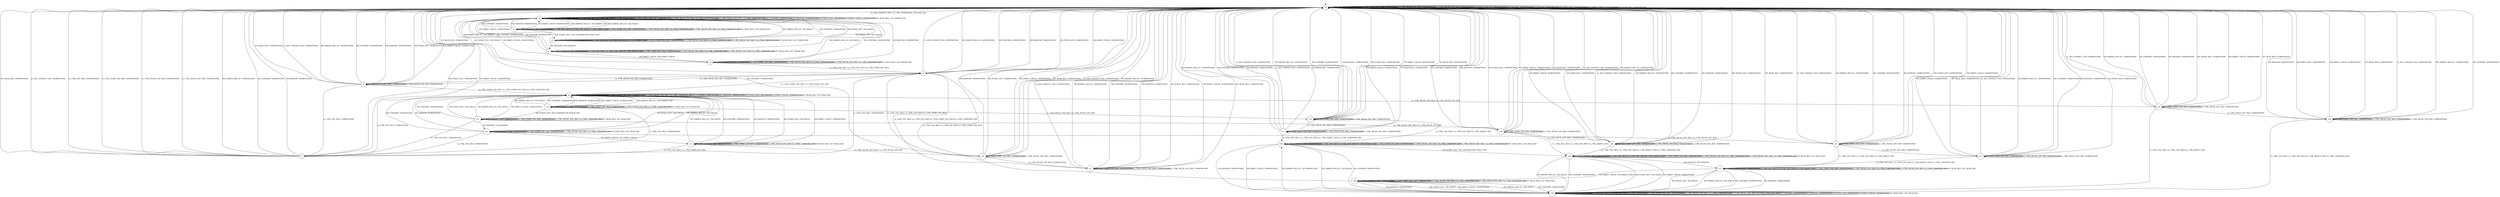 digraph g {

	s0 [shape="circle" label="s0"];
	s1 [shape="circle" label="s1"];
	s2 [shape="circle" label="s2"];
	s3 [shape="circle" label="s3"];
	s4 [shape="circle" label="s4"];
	s5 [shape="circle" label="s5"];
	s6 [shape="circle" label="s6"];
	s7 [shape="circle" label="s7"];
	s8 [shape="circle" label="s8"];
	s9 [shape="circle" label="s9"];
	s10 [shape="circle" label="s10"];
	s11 [shape="circle" label="s11"];
	s12 [shape="circle" label="s12"];
	s13 [shape="circle" label="s13"];
	s14 [shape="circle" label="s14"];
	s15 [shape="circle" label="s15"];
	s16 [shape="circle" label="s16"];
	s17 [shape="circle" label="s17"];
	s18 [shape="circle" label="s18"];
	s19 [shape="circle" label="s19"];
	s20 [shape="circle" label="s20"];
	s21 [shape="circle" label="s21"];
	s22 [shape="circle" label="s22"];
	s23 [shape="circle" label="s23"];
	s24 [shape="circle" label="s24"];
	s25 [shape="circle" label="s25"];
	s26 [shape="circle" label="s26"];
	s27 [shape="circle" label="s27"];
	s28 [shape="circle" label="s28"];
	s0 -> s1 [label="LL_ADV_CONNECT_IND / LL_CTRL_PERIPHERAL_FEATURE_REQ"];
	s0 -> s0 [label="LL_CTRL_ENC_REQ / NORESPONSE"];
	s0 -> s0 [label="LL_CTRL_START_ENC_RSP / NORESPONSE"];
	s0 -> s0 [label="LL_CTRL_PAUSE_ENC_REQ / NORESPONSE"];
	s0 -> s0 [label="LL_CTRL_PAUSE_ENC_RSP / NORESPONSE"];
	s0 -> s0 [label="SM_PAIRING_REQ_SC / NORESPONSE"];
	s0 -> s0 [label="SM_CONFIRM / NORESPONSE"];
	s0 -> s0 [label="SM_RANDOM / NORESPONSE"];
	s0 -> s0 [label="SM_PUBLIC_KEY / NORESPONSE"];
	s0 -> s0 [label="SM_DHKEY_CHECK / NORESPONSE"];
	s0 -> s0 [label="ATT_READ_REQ / NORESPONSE"];
	s1 -> s1 [label="LL_ADV_CONNECT_IND / NORESPONSE"];
	s1 -> s1 [label="LL_CTRL_ENC_REQ / LL_CTRL_ENC_RSP+LL_CTRL_REJECT_IND"];
	s1 -> s1 [label="LL_CTRL_START_ENC_RSP / NORESPONSE"];
	s1 -> s1 [label="LL_CTRL_PAUSE_ENC_REQ / LL_CTRL_UNKNOWN_RSP"];
	s1 -> s1 [label="LL_CTRL_PAUSE_ENC_RSP / LL_CTRL_UNKNOWN_RSP"];
	s1 -> s2 [label="SM_PAIRING_REQ_SC / SM_PAIRING_RSP"];
	s1 -> s1 [label="SM_CONFIRM / NORESPONSE"];
	s1 -> s1 [label="SM_RANDOM / NORESPONSE"];
	s1 -> s1 [label="SM_PUBLIC_KEY / SM_FAILED"];
	s1 -> s1 [label="SM_DHKEY_CHECK / NORESPONSE"];
	s1 -> s1 [label="ATT_READ_REQ / ATT_ERROR_RSP"];
	s2 -> s2 [label="LL_ADV_CONNECT_IND / NORESPONSE"];
	s2 -> s2 [label="LL_CTRL_ENC_REQ / LL_CTRL_ENC_RSP+LL_CTRL_REJECT_IND"];
	s2 -> s2 [label="LL_CTRL_START_ENC_RSP / NORESPONSE"];
	s2 -> s2 [label="LL_CTRL_PAUSE_ENC_REQ / LL_CTRL_UNKNOWN_RSP"];
	s2 -> s2 [label="LL_CTRL_PAUSE_ENC_RSP / LL_CTRL_UNKNOWN_RSP"];
	s2 -> s1 [label="SM_PAIRING_REQ_SC / SM_FAILED"];
	s2 -> s1 [label="SM_CONFIRM / NORESPONSE"];
	s2 -> s1 [label="SM_RANDOM / NORESPONSE"];
	s2 -> s3 [label="SM_PUBLIC_KEY / SM_CONFIRM+SM_PUBLIC_KEY"];
	s2 -> s1 [label="SM_DHKEY_CHECK / NORESPONSE"];
	s2 -> s2 [label="ATT_READ_REQ / ATT_ERROR_RSP"];
	s3 -> s3 [label="LL_ADV_CONNECT_IND / NORESPONSE"];
	s3 -> s3 [label="LL_CTRL_ENC_REQ / LL_CTRL_ENC_RSP+LL_CTRL_REJECT_IND"];
	s3 -> s3 [label="LL_CTRL_START_ENC_RSP / NORESPONSE"];
	s3 -> s3 [label="LL_CTRL_PAUSE_ENC_REQ / LL_CTRL_UNKNOWN_RSP"];
	s3 -> s3 [label="LL_CTRL_PAUSE_ENC_RSP / LL_CTRL_UNKNOWN_RSP"];
	s3 -> s1 [label="SM_PAIRING_REQ_SC / SM_FAILED"];
	s3 -> s1 [label="SM_CONFIRM / NORESPONSE"];
	s3 -> s4 [label="SM_RANDOM / SM_RANDOM"];
	s3 -> s1 [label="SM_PUBLIC_KEY / SM_FAILED"];
	s3 -> s1 [label="SM_DHKEY_CHECK / NORESPONSE"];
	s3 -> s3 [label="ATT_READ_REQ / ATT_ERROR_RSP"];
	s4 -> s4 [label="LL_ADV_CONNECT_IND / NORESPONSE"];
	s4 -> s4 [label="LL_CTRL_ENC_REQ / LL_CTRL_ENC_RSP+LL_CTRL_REJECT_IND"];
	s4 -> s4 [label="LL_CTRL_START_ENC_RSP / NORESPONSE"];
	s4 -> s4 [label="LL_CTRL_PAUSE_ENC_REQ / LL_CTRL_UNKNOWN_RSP"];
	s4 -> s4 [label="LL_CTRL_PAUSE_ENC_RSP / LL_CTRL_UNKNOWN_RSP"];
	s4 -> s1 [label="SM_PAIRING_REQ_SC / SM_FAILED"];
	s4 -> s1 [label="SM_CONFIRM / NORESPONSE"];
	s4 -> s1 [label="SM_RANDOM / NORESPONSE"];
	s4 -> s1 [label="SM_PUBLIC_KEY / SM_FAILED"];
	s4 -> s5 [label="SM_DHKEY_CHECK / SM_DHKEY_CHECK"];
	s4 -> s4 [label="ATT_READ_REQ / ATT_ERROR_RSP"];
	s5 -> s5 [label="LL_ADV_CONNECT_IND / NORESPONSE"];
	s5 -> s6 [label="LL_CTRL_ENC_REQ / LL_CTRL_ENC_RSP+LL_CTRL_START_ENC_REQ"];
	s5 -> s5 [label="LL_CTRL_START_ENC_RSP / NORESPONSE"];
	s5 -> s5 [label="LL_CTRL_PAUSE_ENC_REQ / LL_CTRL_UNKNOWN_RSP"];
	s5 -> s5 [label="LL_CTRL_PAUSE_ENC_RSP / LL_CTRL_UNKNOWN_RSP"];
	s5 -> s1 [label="SM_PAIRING_REQ_SC / SM_FAILED"];
	s5 -> s1 [label="SM_CONFIRM / NORESPONSE"];
	s5 -> s1 [label="SM_RANDOM / NORESPONSE"];
	s5 -> s1 [label="SM_PUBLIC_KEY / SM_FAILED"];
	s5 -> s1 [label="SM_DHKEY_CHECK / NORESPONSE"];
	s5 -> s5 [label="ATT_READ_REQ / ATT_ERROR_RSP"];
	s6 -> s0 [label="LL_ADV_CONNECT_IND / NORESPONSE"];
	s6 -> s7 [label="LL_CTRL_ENC_REQ / NORESPONSE"];
	s6 -> s9 [label="LL_CTRL_START_ENC_RSP / LL_CTRL_START_ENC_RSP"];
	s6 -> s8 [label="LL_CTRL_PAUSE_ENC_REQ / NORESPONSE"];
	s6 -> s8 [label="LL_CTRL_PAUSE_ENC_RSP / NORESPONSE"];
	s6 -> s0 [label="SM_PAIRING_REQ_SC / NORESPONSE"];
	s6 -> s0 [label="SM_CONFIRM / NORESPONSE"];
	s6 -> s0 [label="SM_RANDOM / NORESPONSE"];
	s6 -> s0 [label="SM_PUBLIC_KEY / NORESPONSE"];
	s6 -> s0 [label="SM_DHKEY_CHECK / NORESPONSE"];
	s6 -> s0 [label="ATT_READ_REQ / NORESPONSE"];
	s7 -> s0 [label="LL_ADV_CONNECT_IND / NORESPONSE"];
	s7 -> s0 [label="LL_CTRL_ENC_REQ / NORESPONSE"];
	s7 -> s0 [label="LL_CTRL_START_ENC_RSP / NORESPONSE"];
	s7 -> s0 [label="LL_CTRL_PAUSE_ENC_REQ / NORESPONSE"];
	s7 -> s0 [label="LL_CTRL_PAUSE_ENC_RSP / NORESPONSE"];
	s7 -> s0 [label="SM_PAIRING_REQ_SC / NORESPONSE"];
	s7 -> s0 [label="SM_CONFIRM / NORESPONSE"];
	s7 -> s0 [label="SM_RANDOM / NORESPONSE"];
	s7 -> s0 [label="SM_PUBLIC_KEY / NORESPONSE"];
	s7 -> s0 [label="SM_DHKEY_CHECK / NORESPONSE"];
	s7 -> s0 [label="ATT_READ_REQ / NORESPONSE"];
	s8 -> s0 [label="LL_ADV_CONNECT_IND / NORESPONSE"];
	s8 -> s7 [label="LL_CTRL_ENC_REQ / NORESPONSE"];
	s8 -> s9 [label="LL_CTRL_START_ENC_RSP / LL_CTRL_START_ENC_RSP+LL_CTRL_UNKNOWN_RSP"];
	s8 -> s8 [label="LL_CTRL_PAUSE_ENC_REQ / NORESPONSE"];
	s8 -> s8 [label="LL_CTRL_PAUSE_ENC_RSP / NORESPONSE"];
	s8 -> s0 [label="SM_PAIRING_REQ_SC / NORESPONSE"];
	s8 -> s0 [label="SM_CONFIRM / NORESPONSE"];
	s8 -> s0 [label="SM_RANDOM / NORESPONSE"];
	s8 -> s0 [label="SM_PUBLIC_KEY / NORESPONSE"];
	s8 -> s0 [label="SM_DHKEY_CHECK / NORESPONSE"];
	s8 -> s0 [label="ATT_READ_REQ / NORESPONSE"];
	s9 -> s9 [label="LL_ADV_CONNECT_IND / NORESPONSE"];
	s9 -> s7 [label="LL_CTRL_ENC_REQ / NORESPONSE"];
	s9 -> s9 [label="LL_CTRL_START_ENC_RSP / NORESPONSE"];
	s9 -> s25 [label="LL_CTRL_PAUSE_ENC_REQ / LL_CTRL_PAUSE_ENC_RSP"];
	s9 -> s9 [label="LL_CTRL_PAUSE_ENC_RSP / LL_CTRL_UNKNOWN_RSP"];
	s9 -> s10 [label="SM_PAIRING_REQ_SC / SM_PAIRING_RSP"];
	s9 -> s9 [label="SM_CONFIRM / NORESPONSE"];
	s9 -> s9 [label="SM_RANDOM / NORESPONSE"];
	s9 -> s9 [label="SM_PUBLIC_KEY / SM_FAILED"];
	s9 -> s9 [label="SM_DHKEY_CHECK / NORESPONSE"];
	s9 -> s9 [label="ATT_READ_REQ / ATT_READ_RSP"];
	s10 -> s10 [label="LL_ADV_CONNECT_IND / NORESPONSE"];
	s10 -> s7 [label="LL_CTRL_ENC_REQ / NORESPONSE"];
	s10 -> s10 [label="LL_CTRL_START_ENC_RSP / NORESPONSE"];
	s10 -> s14 [label="LL_CTRL_PAUSE_ENC_REQ / LL_CTRL_PAUSE_ENC_RSP"];
	s10 -> s10 [label="LL_CTRL_PAUSE_ENC_RSP / LL_CTRL_UNKNOWN_RSP"];
	s10 -> s9 [label="SM_PAIRING_REQ_SC / SM_FAILED"];
	s10 -> s9 [label="SM_CONFIRM / NORESPONSE"];
	s10 -> s9 [label="SM_RANDOM / NORESPONSE"];
	s10 -> s11 [label="SM_PUBLIC_KEY / SM_CONFIRM+SM_PUBLIC_KEY"];
	s10 -> s9 [label="SM_DHKEY_CHECK / NORESPONSE"];
	s10 -> s10 [label="ATT_READ_REQ / ATT_READ_RSP"];
	s11 -> s11 [label="LL_ADV_CONNECT_IND / NORESPONSE"];
	s11 -> s7 [label="LL_CTRL_ENC_REQ / NORESPONSE"];
	s11 -> s11 [label="LL_CTRL_START_ENC_RSP / NORESPONSE"];
	s11 -> s24 [label="LL_CTRL_PAUSE_ENC_REQ / LL_CTRL_PAUSE_ENC_RSP"];
	s11 -> s11 [label="LL_CTRL_PAUSE_ENC_RSP / LL_CTRL_UNKNOWN_RSP"];
	s11 -> s9 [label="SM_PAIRING_REQ_SC / SM_FAILED"];
	s11 -> s9 [label="SM_CONFIRM / NORESPONSE"];
	s11 -> s12 [label="SM_RANDOM / SM_RANDOM"];
	s11 -> s9 [label="SM_PUBLIC_KEY / SM_FAILED"];
	s11 -> s9 [label="SM_DHKEY_CHECK / NORESPONSE"];
	s11 -> s11 [label="ATT_READ_REQ / ATT_READ_RSP"];
	s12 -> s12 [label="LL_ADV_CONNECT_IND / NORESPONSE"];
	s12 -> s7 [label="LL_CTRL_ENC_REQ / NORESPONSE"];
	s12 -> s12 [label="LL_CTRL_START_ENC_RSP / NORESPONSE"];
	s12 -> s21 [label="LL_CTRL_PAUSE_ENC_REQ / LL_CTRL_PAUSE_ENC_RSP"];
	s12 -> s12 [label="LL_CTRL_PAUSE_ENC_RSP / LL_CTRL_UNKNOWN_RSP"];
	s12 -> s9 [label="SM_PAIRING_REQ_SC / SM_FAILED"];
	s12 -> s9 [label="SM_CONFIRM / NORESPONSE"];
	s12 -> s9 [label="SM_RANDOM / NORESPONSE"];
	s12 -> s9 [label="SM_PUBLIC_KEY / SM_FAILED"];
	s12 -> s13 [label="SM_DHKEY_CHECK / SM_DHKEY_CHECK"];
	s12 -> s12 [label="ATT_READ_REQ / ATT_READ_RSP"];
	s13 -> s13 [label="LL_ADV_CONNECT_IND / NORESPONSE"];
	s13 -> s7 [label="LL_CTRL_ENC_REQ / LL_CTRL_START_ENC_REQ"];
	s13 -> s13 [label="LL_CTRL_START_ENC_RSP / NORESPONSE"];
	s13 -> s16 [label="LL_CTRL_PAUSE_ENC_REQ / LL_CTRL_PAUSE_ENC_RSP"];
	s13 -> s13 [label="LL_CTRL_PAUSE_ENC_RSP / LL_CTRL_UNKNOWN_RSP"];
	s13 -> s9 [label="SM_PAIRING_REQ_SC / SM_FAILED"];
	s13 -> s9 [label="SM_CONFIRM / NORESPONSE"];
	s13 -> s9 [label="SM_RANDOM / NORESPONSE"];
	s13 -> s9 [label="SM_PUBLIC_KEY / SM_FAILED"];
	s13 -> s9 [label="SM_DHKEY_CHECK / NORESPONSE"];
	s13 -> s13 [label="ATT_READ_REQ / ATT_READ_RSP"];
	s14 -> s0 [label="LL_ADV_CONNECT_IND / NORESPONSE"];
	s14 -> s18 [label="LL_CTRL_ENC_REQ / LL_CTRL_ENC_RSP+LL_CTRL_REJECT_IND"];
	s14 -> s14 [label="LL_CTRL_START_ENC_RSP / NORESPONSE"];
	s14 -> s15 [label="LL_CTRL_PAUSE_ENC_REQ / NORESPONSE"];
	s14 -> s14 [label="LL_CTRL_PAUSE_ENC_RSP / NORESPONSE"];
	s14 -> s0 [label="SM_PAIRING_REQ_SC / NORESPONSE"];
	s14 -> s0 [label="SM_CONFIRM / NORESPONSE"];
	s14 -> s0 [label="SM_RANDOM / NORESPONSE"];
	s14 -> s0 [label="SM_PUBLIC_KEY / NORESPONSE"];
	s14 -> s0 [label="SM_DHKEY_CHECK / NORESPONSE"];
	s14 -> s0 [label="ATT_READ_REQ / NORESPONSE"];
	s15 -> s0 [label="LL_ADV_CONNECT_IND / NORESPONSE"];
	s15 -> s18 [label="LL_CTRL_ENC_REQ / LL_CTRL_ENC_RSP+LL_CTRL_REJECT_IND+LL_CTRL_UNKNOWN_RSP"];
	s15 -> s15 [label="LL_CTRL_START_ENC_RSP / NORESPONSE"];
	s15 -> s15 [label="LL_CTRL_PAUSE_ENC_REQ / NORESPONSE"];
	s15 -> s15 [label="LL_CTRL_PAUSE_ENC_RSP / NORESPONSE"];
	s15 -> s0 [label="SM_PAIRING_REQ_SC / NORESPONSE"];
	s15 -> s0 [label="SM_CONFIRM / NORESPONSE"];
	s15 -> s0 [label="SM_RANDOM / NORESPONSE"];
	s15 -> s0 [label="SM_PUBLIC_KEY / NORESPONSE"];
	s15 -> s0 [label="SM_DHKEY_CHECK / NORESPONSE"];
	s15 -> s0 [label="ATT_READ_REQ / NORESPONSE"];
	s16 -> s0 [label="LL_ADV_CONNECT_IND / NORESPONSE"];
	s16 -> s6 [label="LL_CTRL_ENC_REQ / LL_CTRL_ENC_RSP+LL_CTRL_START_ENC_REQ"];
	s16 -> s16 [label="LL_CTRL_START_ENC_RSP / NORESPONSE"];
	s16 -> s17 [label="LL_CTRL_PAUSE_ENC_REQ / NORESPONSE"];
	s16 -> s16 [label="LL_CTRL_PAUSE_ENC_RSP / NORESPONSE"];
	s16 -> s0 [label="SM_PAIRING_REQ_SC / NORESPONSE"];
	s16 -> s0 [label="SM_CONFIRM / NORESPONSE"];
	s16 -> s0 [label="SM_RANDOM / NORESPONSE"];
	s16 -> s0 [label="SM_PUBLIC_KEY / NORESPONSE"];
	s16 -> s0 [label="SM_DHKEY_CHECK / NORESPONSE"];
	s16 -> s0 [label="ATT_READ_REQ / NORESPONSE"];
	s17 -> s0 [label="LL_ADV_CONNECT_IND / NORESPONSE"];
	s17 -> s6 [label="LL_CTRL_ENC_REQ / LL_CTRL_ENC_RSP+LL_CTRL_START_ENC_REQ+LL_CTRL_UNKNOWN_RSP"];
	s17 -> s17 [label="LL_CTRL_START_ENC_RSP / NORESPONSE"];
	s17 -> s17 [label="LL_CTRL_PAUSE_ENC_REQ / NORESPONSE"];
	s17 -> s17 [label="LL_CTRL_PAUSE_ENC_RSP / NORESPONSE"];
	s17 -> s0 [label="SM_PAIRING_REQ_SC / NORESPONSE"];
	s17 -> s0 [label="SM_CONFIRM / NORESPONSE"];
	s17 -> s0 [label="SM_RANDOM / NORESPONSE"];
	s17 -> s0 [label="SM_PUBLIC_KEY / NORESPONSE"];
	s17 -> s0 [label="SM_DHKEY_CHECK / NORESPONSE"];
	s17 -> s0 [label="ATT_READ_REQ / NORESPONSE"];
	s18 -> s18 [label="LL_ADV_CONNECT_IND / NORESPONSE"];
	s18 -> s18 [label="LL_CTRL_ENC_REQ / LL_CTRL_ENC_RSP+LL_CTRL_REJECT_IND"];
	s18 -> s18 [label="LL_CTRL_START_ENC_RSP / NORESPONSE"];
	s18 -> s18 [label="LL_CTRL_PAUSE_ENC_REQ / LL_CTRL_UNKNOWN_RSP"];
	s18 -> s18 [label="LL_CTRL_PAUSE_ENC_RSP / LL_CTRL_UNKNOWN_RSP"];
	s18 -> s19 [label="SM_PAIRING_REQ_SC / SM_FAILED"];
	s18 -> s19 [label="SM_CONFIRM / NORESPONSE"];
	s18 -> s19 [label="SM_RANDOM / NORESPONSE"];
	s18 -> s20 [label="SM_PUBLIC_KEY / SM_CONFIRM+SM_PUBLIC_KEY"];
	s18 -> s19 [label="SM_DHKEY_CHECK / NORESPONSE"];
	s18 -> s18 [label="ATT_READ_REQ / ATT_READ_RSP"];
	s19 -> s19 [label="LL_ADV_CONNECT_IND / NORESPONSE"];
	s19 -> s19 [label="LL_CTRL_ENC_REQ / LL_CTRL_ENC_RSP+LL_CTRL_REJECT_IND"];
	s19 -> s19 [label="LL_CTRL_START_ENC_RSP / NORESPONSE"];
	s19 -> s19 [label="LL_CTRL_PAUSE_ENC_REQ / LL_CTRL_UNKNOWN_RSP"];
	s19 -> s19 [label="LL_CTRL_PAUSE_ENC_RSP / LL_CTRL_UNKNOWN_RSP"];
	s19 -> s18 [label="SM_PAIRING_REQ_SC / SM_PAIRING_RSP"];
	s19 -> s19 [label="SM_CONFIRM / NORESPONSE"];
	s19 -> s19 [label="SM_RANDOM / NORESPONSE"];
	s19 -> s19 [label="SM_PUBLIC_KEY / SM_FAILED"];
	s19 -> s19 [label="SM_DHKEY_CHECK / NORESPONSE"];
	s19 -> s19 [label="ATT_READ_REQ / ATT_READ_RSP"];
	s20 -> s20 [label="LL_ADV_CONNECT_IND / NORESPONSE"];
	s20 -> s20 [label="LL_CTRL_ENC_REQ / LL_CTRL_ENC_RSP+LL_CTRL_REJECT_IND"];
	s20 -> s20 [label="LL_CTRL_START_ENC_RSP / NORESPONSE"];
	s20 -> s20 [label="LL_CTRL_PAUSE_ENC_REQ / LL_CTRL_UNKNOWN_RSP"];
	s20 -> s20 [label="LL_CTRL_PAUSE_ENC_RSP / LL_CTRL_UNKNOWN_RSP"];
	s20 -> s19 [label="SM_PAIRING_REQ_SC / SM_FAILED"];
	s20 -> s19 [label="SM_CONFIRM / NORESPONSE"];
	s20 -> s22 [label="SM_RANDOM / SM_RANDOM"];
	s20 -> s19 [label="SM_PUBLIC_KEY / SM_FAILED"];
	s20 -> s19 [label="SM_DHKEY_CHECK / NORESPONSE"];
	s20 -> s20 [label="ATT_READ_REQ / ATT_READ_RSP"];
	s21 -> s0 [label="LL_ADV_CONNECT_IND / NORESPONSE"];
	s21 -> s22 [label="LL_CTRL_ENC_REQ / LL_CTRL_ENC_RSP+LL_CTRL_REJECT_IND"];
	s21 -> s21 [label="LL_CTRL_START_ENC_RSP / NORESPONSE"];
	s21 -> s23 [label="LL_CTRL_PAUSE_ENC_REQ / NORESPONSE"];
	s21 -> s21 [label="LL_CTRL_PAUSE_ENC_RSP / NORESPONSE"];
	s21 -> s0 [label="SM_PAIRING_REQ_SC / NORESPONSE"];
	s21 -> s0 [label="SM_CONFIRM / NORESPONSE"];
	s21 -> s0 [label="SM_RANDOM / NORESPONSE"];
	s21 -> s0 [label="SM_PUBLIC_KEY / NORESPONSE"];
	s21 -> s0 [label="SM_DHKEY_CHECK / NORESPONSE"];
	s21 -> s0 [label="ATT_READ_REQ / NORESPONSE"];
	s22 -> s22 [label="LL_ADV_CONNECT_IND / NORESPONSE"];
	s22 -> s22 [label="LL_CTRL_ENC_REQ / LL_CTRL_ENC_RSP+LL_CTRL_REJECT_IND"];
	s22 -> s22 [label="LL_CTRL_START_ENC_RSP / NORESPONSE"];
	s22 -> s22 [label="LL_CTRL_PAUSE_ENC_REQ / LL_CTRL_UNKNOWN_RSP"];
	s22 -> s22 [label="LL_CTRL_PAUSE_ENC_RSP / LL_CTRL_UNKNOWN_RSP"];
	s22 -> s19 [label="SM_PAIRING_REQ_SC / SM_FAILED"];
	s22 -> s19 [label="SM_CONFIRM / NORESPONSE"];
	s22 -> s19 [label="SM_RANDOM / NORESPONSE"];
	s22 -> s19 [label="SM_PUBLIC_KEY / SM_FAILED"];
	s22 -> s28 [label="SM_DHKEY_CHECK / SM_DHKEY_CHECK"];
	s22 -> s22 [label="ATT_READ_REQ / ATT_READ_RSP"];
	s23 -> s0 [label="LL_ADV_CONNECT_IND / NORESPONSE"];
	s23 -> s22 [label="LL_CTRL_ENC_REQ / LL_CTRL_ENC_RSP+LL_CTRL_REJECT_IND+LL_CTRL_UNKNOWN_RSP"];
	s23 -> s23 [label="LL_CTRL_START_ENC_RSP / NORESPONSE"];
	s23 -> s23 [label="LL_CTRL_PAUSE_ENC_REQ / NORESPONSE"];
	s23 -> s23 [label="LL_CTRL_PAUSE_ENC_RSP / NORESPONSE"];
	s23 -> s0 [label="SM_PAIRING_REQ_SC / NORESPONSE"];
	s23 -> s0 [label="SM_CONFIRM / NORESPONSE"];
	s23 -> s0 [label="SM_RANDOM / NORESPONSE"];
	s23 -> s0 [label="SM_PUBLIC_KEY / NORESPONSE"];
	s23 -> s0 [label="SM_DHKEY_CHECK / NORESPONSE"];
	s23 -> s0 [label="ATT_READ_REQ / NORESPONSE"];
	s24 -> s0 [label="LL_ADV_CONNECT_IND / NORESPONSE"];
	s24 -> s20 [label="LL_CTRL_ENC_REQ / LL_CTRL_ENC_RSP+LL_CTRL_REJECT_IND"];
	s24 -> s24 [label="LL_CTRL_START_ENC_RSP / NORESPONSE"];
	s24 -> s27 [label="LL_CTRL_PAUSE_ENC_REQ / NORESPONSE"];
	s24 -> s24 [label="LL_CTRL_PAUSE_ENC_RSP / NORESPONSE"];
	s24 -> s0 [label="SM_PAIRING_REQ_SC / NORESPONSE"];
	s24 -> s0 [label="SM_CONFIRM / NORESPONSE"];
	s24 -> s0 [label="SM_RANDOM / NORESPONSE"];
	s24 -> s0 [label="SM_PUBLIC_KEY / NORESPONSE"];
	s24 -> s0 [label="SM_DHKEY_CHECK / NORESPONSE"];
	s24 -> s0 [label="ATT_READ_REQ / NORESPONSE"];
	s25 -> s0 [label="LL_ADV_CONNECT_IND / NORESPONSE"];
	s25 -> s19 [label="LL_CTRL_ENC_REQ / LL_CTRL_ENC_RSP+LL_CTRL_REJECT_IND"];
	s25 -> s25 [label="LL_CTRL_START_ENC_RSP / NORESPONSE"];
	s25 -> s26 [label="LL_CTRL_PAUSE_ENC_REQ / NORESPONSE"];
	s25 -> s25 [label="LL_CTRL_PAUSE_ENC_RSP / NORESPONSE"];
	s25 -> s0 [label="SM_PAIRING_REQ_SC / NORESPONSE"];
	s25 -> s0 [label="SM_CONFIRM / NORESPONSE"];
	s25 -> s0 [label="SM_RANDOM / NORESPONSE"];
	s25 -> s0 [label="SM_PUBLIC_KEY / NORESPONSE"];
	s25 -> s0 [label="SM_DHKEY_CHECK / NORESPONSE"];
	s25 -> s0 [label="ATT_READ_REQ / NORESPONSE"];
	s26 -> s0 [label="LL_ADV_CONNECT_IND / NORESPONSE"];
	s26 -> s19 [label="LL_CTRL_ENC_REQ / LL_CTRL_ENC_RSP+LL_CTRL_REJECT_IND+LL_CTRL_UNKNOWN_RSP"];
	s26 -> s26 [label="LL_CTRL_START_ENC_RSP / NORESPONSE"];
	s26 -> s26 [label="LL_CTRL_PAUSE_ENC_REQ / NORESPONSE"];
	s26 -> s26 [label="LL_CTRL_PAUSE_ENC_RSP / NORESPONSE"];
	s26 -> s0 [label="SM_PAIRING_REQ_SC / NORESPONSE"];
	s26 -> s0 [label="SM_CONFIRM / NORESPONSE"];
	s26 -> s0 [label="SM_RANDOM / NORESPONSE"];
	s26 -> s0 [label="SM_PUBLIC_KEY / NORESPONSE"];
	s26 -> s0 [label="SM_DHKEY_CHECK / NORESPONSE"];
	s26 -> s0 [label="ATT_READ_REQ / NORESPONSE"];
	s27 -> s0 [label="LL_ADV_CONNECT_IND / NORESPONSE"];
	s27 -> s20 [label="LL_CTRL_ENC_REQ / LL_CTRL_ENC_RSP+LL_CTRL_REJECT_IND+LL_CTRL_UNKNOWN_RSP"];
	s27 -> s27 [label="LL_CTRL_START_ENC_RSP / NORESPONSE"];
	s27 -> s27 [label="LL_CTRL_PAUSE_ENC_REQ / NORESPONSE"];
	s27 -> s27 [label="LL_CTRL_PAUSE_ENC_RSP / NORESPONSE"];
	s27 -> s0 [label="SM_PAIRING_REQ_SC / NORESPONSE"];
	s27 -> s0 [label="SM_CONFIRM / NORESPONSE"];
	s27 -> s0 [label="SM_RANDOM / NORESPONSE"];
	s27 -> s0 [label="SM_PUBLIC_KEY / NORESPONSE"];
	s27 -> s0 [label="SM_DHKEY_CHECK / NORESPONSE"];
	s27 -> s0 [label="ATT_READ_REQ / NORESPONSE"];
	s28 -> s28 [label="LL_ADV_CONNECT_IND / NORESPONSE"];
	s28 -> s6 [label="LL_CTRL_ENC_REQ / LL_CTRL_ENC_RSP+LL_CTRL_START_ENC_REQ"];
	s28 -> s28 [label="LL_CTRL_START_ENC_RSP / NORESPONSE"];
	s28 -> s28 [label="LL_CTRL_PAUSE_ENC_REQ / LL_CTRL_UNKNOWN_RSP"];
	s28 -> s28 [label="LL_CTRL_PAUSE_ENC_RSP / LL_CTRL_UNKNOWN_RSP"];
	s28 -> s19 [label="SM_PAIRING_REQ_SC / SM_FAILED"];
	s28 -> s19 [label="SM_CONFIRM / NORESPONSE"];
	s28 -> s19 [label="SM_RANDOM / NORESPONSE"];
	s28 -> s19 [label="SM_PUBLIC_KEY / SM_FAILED"];
	s28 -> s19 [label="SM_DHKEY_CHECK / NORESPONSE"];
	s28 -> s28 [label="ATT_READ_REQ / ATT_READ_RSP"];

__start0 [label="" shape="none" width="0" height="0"];
__start0 -> s0;

}
